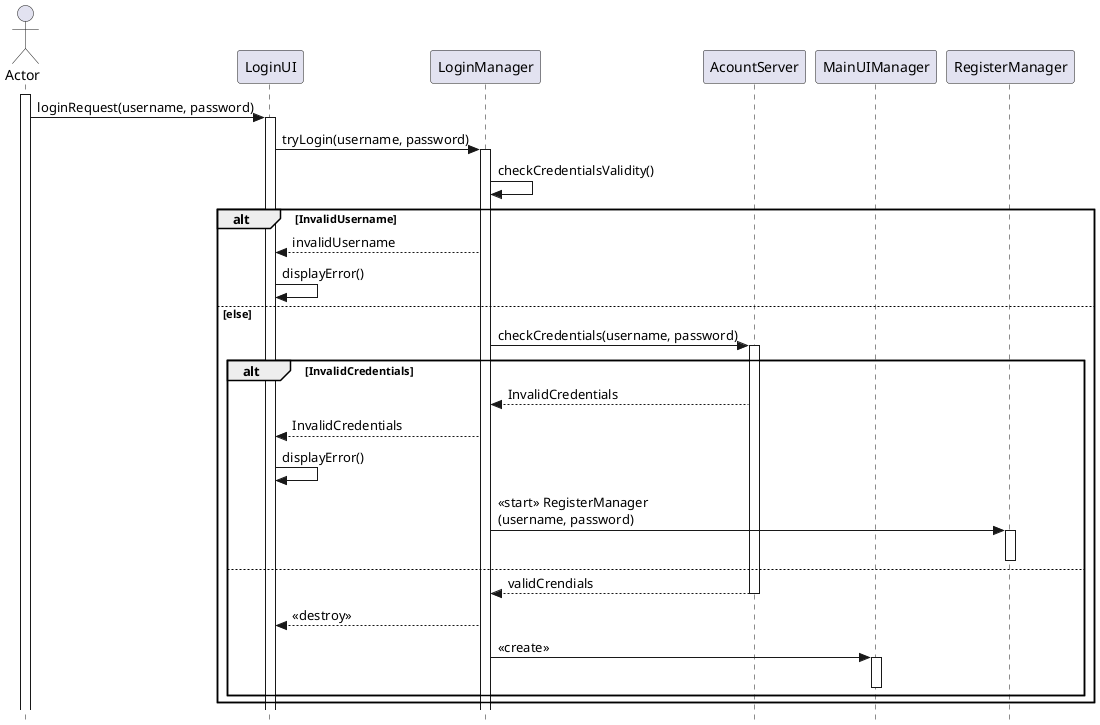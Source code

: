 @startuml

skinparam style strictuml
actor Actor
participant LoginUI
participant LoginManager
participant AcountServer
participant MainUIManager
participant RegisterManager

activate Actor 
Actor -> LoginUI : loginRequest(username, password)
activate LoginUI
LoginUI ->LoginManager : tryLogin(username, password)
activate LoginManager 
LoginManager -> LoginManager : checkCredentialsValidity()
alt InvalidUsername
    LoginManager --> LoginUI : invalidUsername 
    LoginUI -> LoginUI : displayError()
else else
    LoginManager -> AcountServer : checkCredentials(username, password)
    activate AcountServer
    alt InvalidCredentials 
        AcountServer --> LoginManager : InvalidCredentials
        LoginManager --> LoginUI : InvalidCredentials
        LoginUI -> LoginUI : displayError()
        LoginManager -> RegisterManager : <<start>> RegisterManager\n(username, password)
        activate RegisterManager
        deactivate RegisterManager

    else
        AcountServer --> LoginManager : validCrendials
        deactivate AcountServer
        LoginManager --> LoginUI : <<destroy>>
        LoginManager -> MainUIManager : << create>>
        activate MainUIManager
        deactivate MainUIManager

    end   
end 

@enduml